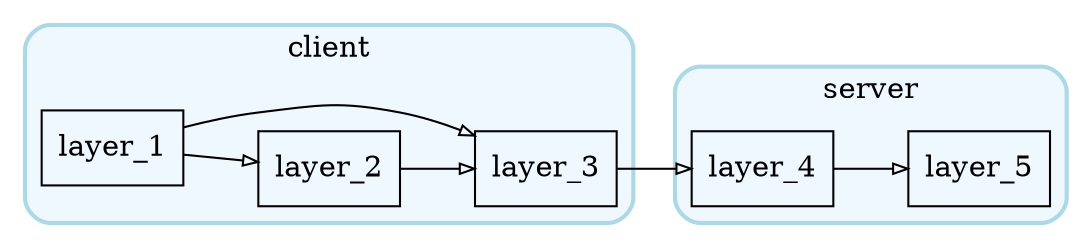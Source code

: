 digraph pipeline {
	compound=true
	rankdir=LR
	node [shape=box]
	edge [arrowhead=onormal arrowsize=0.7]
	subgraph cluster_client {
		color=lightblue fillcolor="#F0F8FF" label=client penwidth=2 style="filled,rounded"
		layer_1 -> layer_2
		layer_1 -> layer_3
		layer_2 -> layer_3
	}
	subgraph cluster_server {
		color=lightblue fillcolor="#F0F8FF" label=server penwidth=2 style="filled,rounded"
		layer_4 -> layer_5
	}
	layer_3 -> layer_4
}
